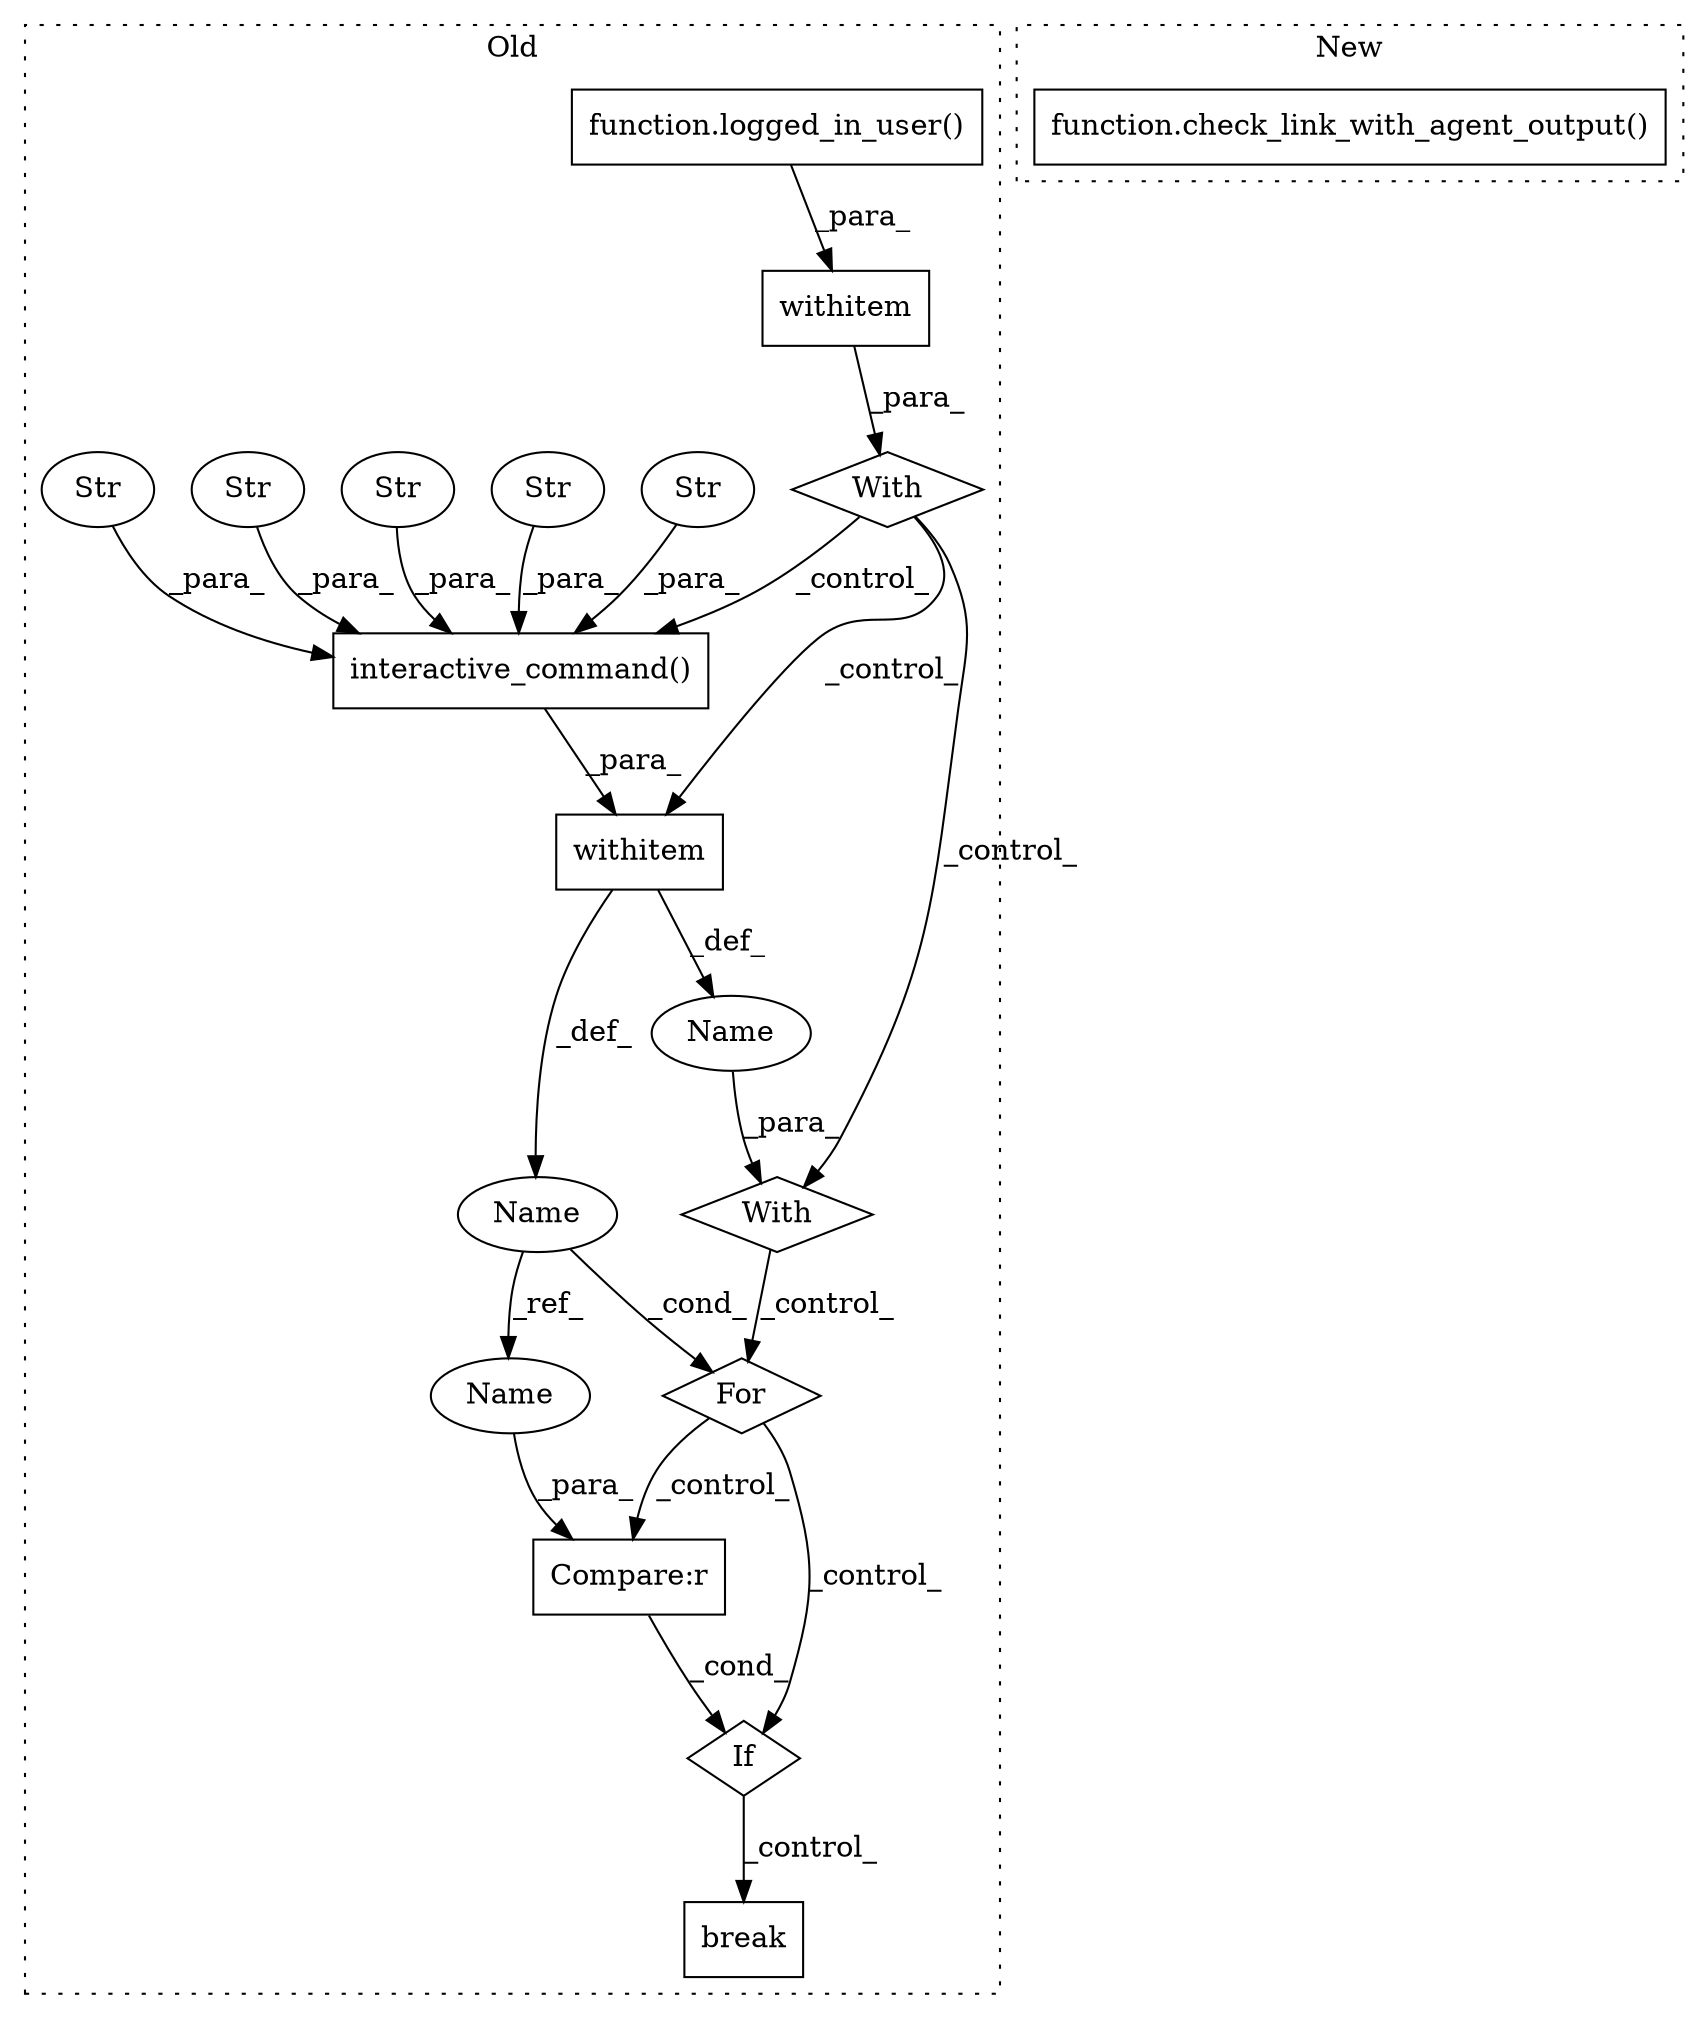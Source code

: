 digraph G {
subgraph cluster0 {
1 [label="With" a="39" s="24933,24952" l="5,8" shape="diamond"];
3 [label="If" a="96" s="25132" l="3" shape="diamond"];
4 [label="function.logged_in_user()" a="75" s="24938,24957" l="15,1" shape="box"];
5 [label="break" a="94" s="25176" l="5" shape="box"];
6 [label="Compare:r" a="40" s="25135" l="23" shape="box"];
7 [label="withitem" a="49" s="24938" l="14" shape="box"];
8 [label="With" a="39" s="24960,24967" l="0,129" shape="diamond"];
9 [label="withitem" a="49" s="24960" l="7" shape="box"];
10 [label="Name" a="87" s="25083" l="3" shape="ellipse"];
11 [label="Name" a="87" s="25100" l="4" shape="ellipse"];
12 [label="For" a="107" s="25096,25118" l="4,14" shape="diamond"];
13 [label="interactive_command()" a="75" s="24960,25073" l="37,6" shape="box"];
14 [label="Str" a="66" s="25004" l="5" shape="ellipse"];
15 [label="Str" a="66" s="25025" l="48" shape="ellipse"];
16 [label="Str" a="66" s="24997" l="5" shape="ellipse"];
17 [label="Str" a="66" s="25011" l="6" shape="ellipse"];
18 [label="Str" a="66" s="25019" l="4" shape="ellipse"];
19 [label="Name" a="87" s="25154" l="4" shape="ellipse"];
label = "Old";
style="dotted";
}
subgraph cluster1 {
2 [label="function.check_link_with_agent_output()" a="75" s="26557,26607" l="29,1" shape="box"];
label = "New";
style="dotted";
}
1 -> 9 [label="_control_"];
1 -> 13 [label="_control_"];
1 -> 8 [label="_control_"];
3 -> 5 [label="_control_"];
4 -> 7 [label="_para_"];
6 -> 3 [label="_cond_"];
7 -> 1 [label="_para_"];
8 -> 12 [label="_control_"];
9 -> 11 [label="_def_"];
9 -> 10 [label="_def_"];
10 -> 8 [label="_para_"];
11 -> 12 [label="_cond_"];
11 -> 19 [label="_ref_"];
12 -> 6 [label="_control_"];
12 -> 3 [label="_control_"];
13 -> 9 [label="_para_"];
14 -> 13 [label="_para_"];
15 -> 13 [label="_para_"];
16 -> 13 [label="_para_"];
17 -> 13 [label="_para_"];
18 -> 13 [label="_para_"];
19 -> 6 [label="_para_"];
}